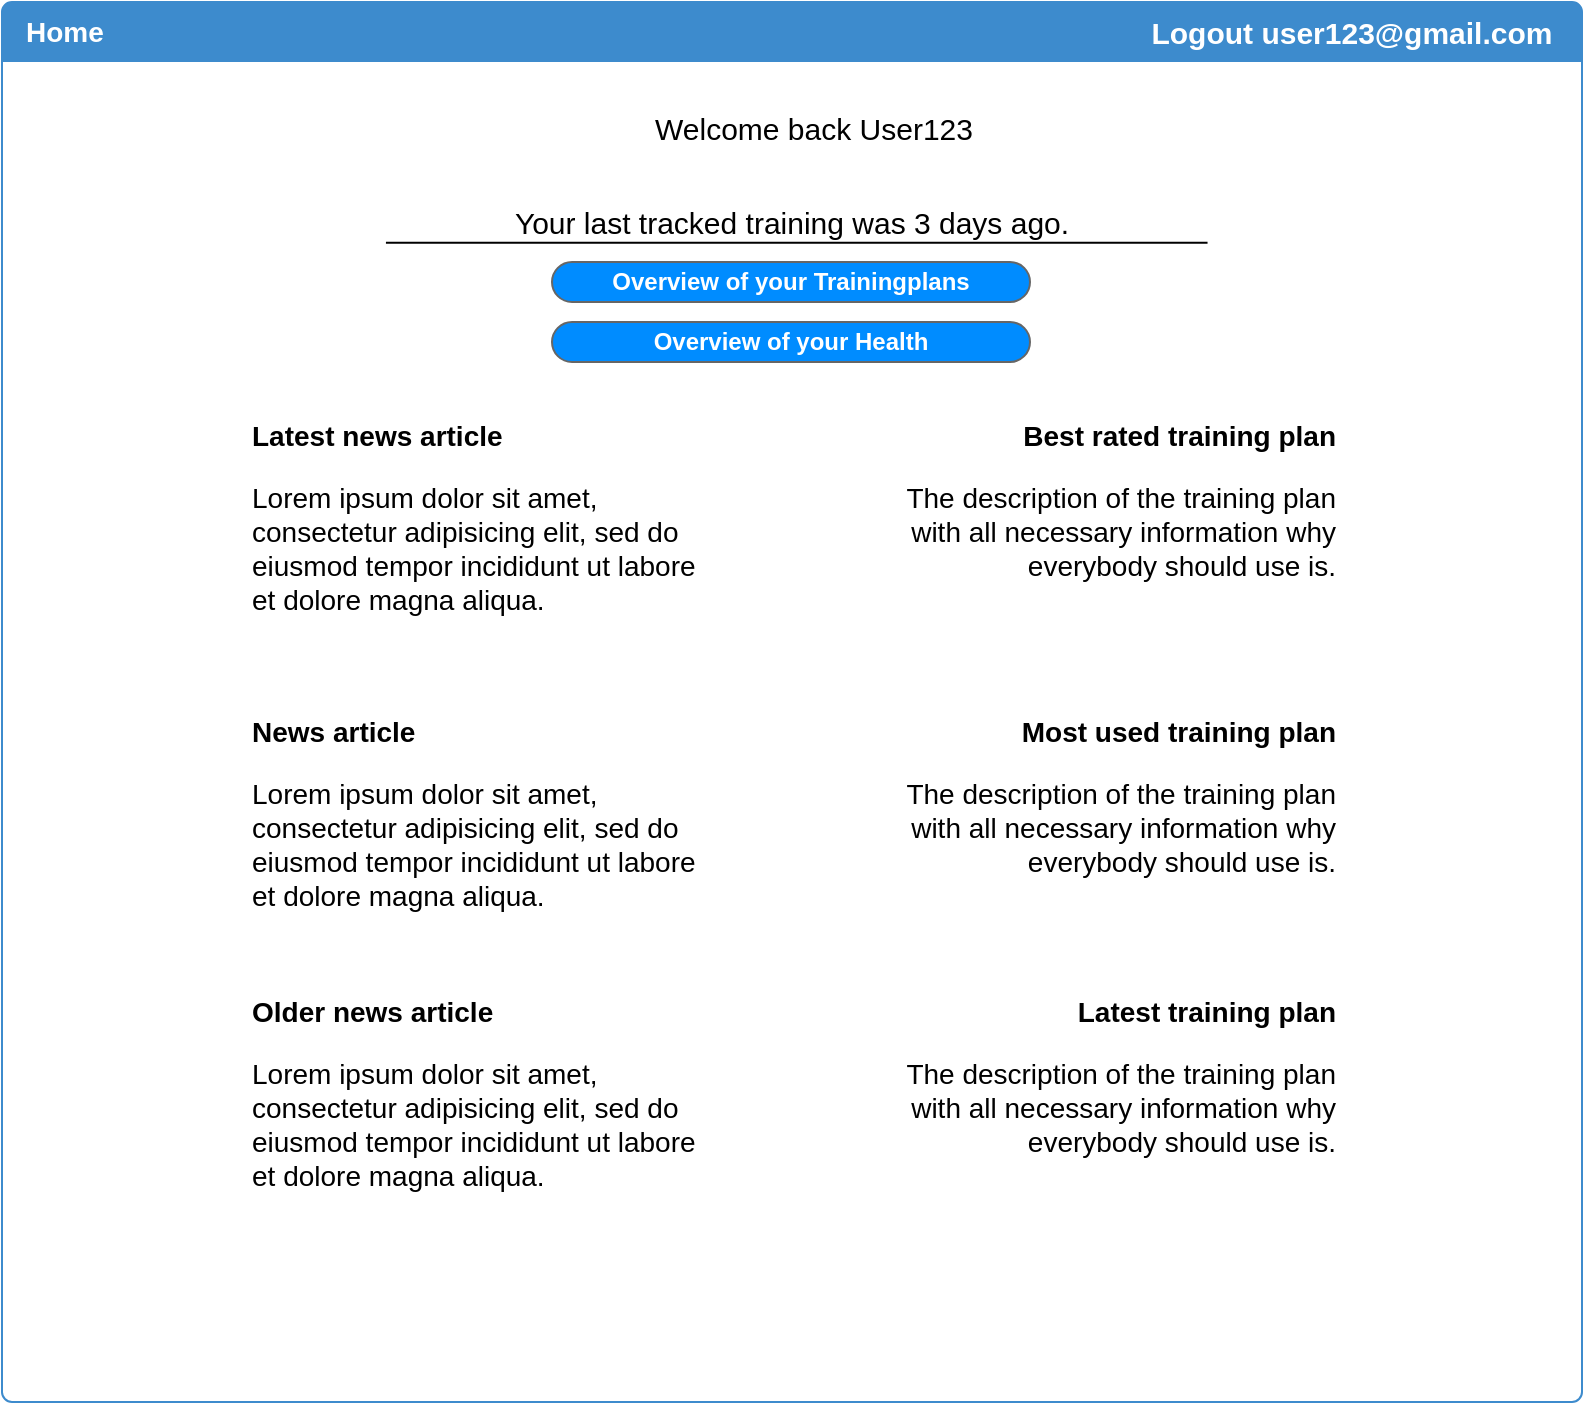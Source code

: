 <mxfile version="13.1.1" type="device"><diagram id="Zbn6meLXj0EXHjqUIr-L" name="Page-1"><mxGraphModel dx="855" dy="587" grid="1" gridSize="10" guides="1" tooltips="1" connect="1" arrows="1" fold="1" page="1" pageScale="1" pageWidth="827" pageHeight="1169" math="0" shadow="0"><root><mxCell id="0"/><mxCell id="1" parent="0"/><mxCell id="jCdKiuVu_d1gE3nwR24F-1" value="" style="html=1;shadow=0;dashed=0;shape=mxgraph.bootstrap.rrect;align=center;rSize=5;strokeColor=#3D8BCD;fillColor=#ffffff;fontColor=#f0f0f0;spacingTop=30;whiteSpace=wrap;" parent="1" vertex="1"><mxGeometry x="19" y="30" width="790" height="700" as="geometry"/></mxCell><mxCell id="jCdKiuVu_d1gE3nwR24F-2" value="Home" style="html=1;shadow=0;dashed=0;shape=mxgraph.bootstrap.topButton;rSize=5;strokeColor=none;fillColor=#3D8BCD;fontColor=#ffffff;fontSize=14;fontStyle=1;align=left;spacingLeft=10;whiteSpace=wrap;resizeWidth=1;" parent="jCdKiuVu_d1gE3nwR24F-1" vertex="1"><mxGeometry width="790.0" height="30" relative="1" as="geometry"/></mxCell><mxCell id="UQ1JVZYlex2izq9biI-g-1" value="Welcome back User123" style="text;html=1;strokeColor=none;fillColor=none;align=center;verticalAlign=middle;whiteSpace=wrap;rounded=0;fontSize=15;" vertex="1" parent="jCdKiuVu_d1gE3nwR24F-1"><mxGeometry x="291" y="50" width="230" height="26.42" as="geometry"/></mxCell><mxCell id="UQ1JVZYlex2izq9biI-g-2" value="Logout user123@gmail.com" style="text;html=1;strokeColor=none;fillColor=none;align=center;verticalAlign=middle;whiteSpace=wrap;rounded=0;fontStyle=1;fontColor=#FFFFFF;fontSize=15;" vertex="1" parent="jCdKiuVu_d1gE3nwR24F-1"><mxGeometry x="560" width="230" height="30" as="geometry"/></mxCell><mxCell id="UQ1JVZYlex2izq9biI-g-8" value="&lt;h1 style=&quot;font-size: 14px&quot;&gt;Latest news article&lt;/h1&gt;&lt;p style=&quot;font-size: 14px&quot;&gt;Lorem ipsum dolor sit amet, consectetur adipisicing elit, sed do eiusmod tempor incididunt ut labore et dolore magna aliqua.&lt;/p&gt;" style="text;html=1;strokeColor=none;fillColor=none;spacing=5;spacingTop=-20;whiteSpace=wrap;overflow=hidden;rounded=0;fontSize=14;fontColor=#000000;" vertex="1" parent="jCdKiuVu_d1gE3nwR24F-1"><mxGeometry x="120" y="210" width="230" height="140" as="geometry"/></mxCell><mxCell id="UQ1JVZYlex2izq9biI-g-9" value="&lt;h1 style=&quot;font-size: 14px&quot;&gt;News article&lt;/h1&gt;&lt;p style=&quot;font-size: 14px&quot;&gt;Lorem ipsum dolor sit amet, consectetur adipisicing elit, sed do eiusmod tempor incididunt ut labore et dolore magna aliqua.&lt;/p&gt;" style="text;html=1;strokeColor=none;fillColor=none;spacing=5;spacingTop=-20;whiteSpace=wrap;overflow=hidden;rounded=0;fontSize=14;fontColor=#000000;" vertex="1" parent="jCdKiuVu_d1gE3nwR24F-1"><mxGeometry x="120" y="358.494" width="230" height="140" as="geometry"/></mxCell><mxCell id="UQ1JVZYlex2izq9biI-g-10" value="&lt;h1 style=&quot;font-size: 14px&quot;&gt;Older news article&lt;/h1&gt;&lt;p style=&quot;font-size: 14px&quot;&gt;Lorem ipsum dolor sit amet, consectetur adipisicing elit, sed do eiusmod tempor incididunt ut labore et dolore magna aliqua.&lt;/p&gt;" style="text;html=1;strokeColor=none;fillColor=none;spacing=5;spacingTop=-20;whiteSpace=wrap;overflow=hidden;rounded=0;fontSize=14;fontColor=#000000;" vertex="1" parent="jCdKiuVu_d1gE3nwR24F-1"><mxGeometry x="120" y="498.494" width="230" height="140" as="geometry"/></mxCell><mxCell id="UQ1JVZYlex2izq9biI-g-15" value="&lt;h1 style=&quot;text-align: right ; font-size: 14px&quot;&gt;Best rated training plan&lt;/h1&gt;&lt;h1 style=&quot;font-size: 14px&quot;&gt;&lt;p style=&quot;font-weight: 400 ; text-align: right&quot;&gt;The description of the training plan with all necessary information why everybody should use is.&lt;/p&gt;&lt;/h1&gt;" style="text;html=1;strokeColor=none;fillColor=none;spacing=5;spacingTop=-20;whiteSpace=wrap;overflow=hidden;rounded=0;fontSize=14;fontColor=#000000;" vertex="1" parent="jCdKiuVu_d1gE3nwR24F-1"><mxGeometry x="440" y="210" width="230" height="140" as="geometry"/></mxCell><mxCell id="UQ1JVZYlex2izq9biI-g-16" value="&lt;h1 style=&quot;text-align: right ; font-size: 14px&quot;&gt;Most used training plan&lt;/h1&gt;&lt;h1 style=&quot;font-size: 14px&quot;&gt;&lt;p style=&quot;font-weight: 400 ; text-align: right&quot;&gt;The description of the training plan with all necessary information why everybody should use is.&lt;/p&gt;&lt;/h1&gt;" style="text;html=1;strokeColor=none;fillColor=none;spacing=5;spacingTop=-20;whiteSpace=wrap;overflow=hidden;rounded=0;fontSize=14;fontColor=#000000;" vertex="1" parent="jCdKiuVu_d1gE3nwR24F-1"><mxGeometry x="440" y="358.49" width="230" height="140" as="geometry"/></mxCell><mxCell id="UQ1JVZYlex2izq9biI-g-17" value="&lt;h1 style=&quot;text-align: right ; font-size: 14px&quot;&gt;Latest training plan&lt;/h1&gt;&lt;h1 style=&quot;font-size: 14px&quot;&gt;&lt;p style=&quot;font-weight: 400 ; text-align: right&quot;&gt;The description of the training plan with all necessary information why everybody should use is.&lt;/p&gt;&lt;/h1&gt;" style="text;html=1;strokeColor=none;fillColor=none;spacing=5;spacingTop=-20;whiteSpace=wrap;overflow=hidden;rounded=0;fontSize=14;fontColor=#000000;" vertex="1" parent="jCdKiuVu_d1gE3nwR24F-1"><mxGeometry x="440" y="498.494" width="230" height="140" as="geometry"/></mxCell><mxCell id="UQ1JVZYlex2izq9biI-g-18" value="Your last tracked training was 3 days ago." style="text;html=1;strokeColor=none;fillColor=none;align=center;verticalAlign=middle;whiteSpace=wrap;rounded=0;fontSize=15;fontColor=#000000;" vertex="1" parent="jCdKiuVu_d1gE3nwR24F-1"><mxGeometry x="190" y="100" width="410" height="20" as="geometry"/></mxCell><mxCell id="UQ1JVZYlex2izq9biI-g-19" value="Overview of your Trainingplans" style="strokeWidth=1;shadow=0;dashed=0;align=center;html=1;shape=mxgraph.mockup.buttons.button;strokeColor=#666666;fontColor=#ffffff;mainText=;buttonStyle=round;fontSize=12;fontStyle=1;fillColor=#008cff;whiteSpace=wrap;" vertex="1" parent="jCdKiuVu_d1gE3nwR24F-1"><mxGeometry x="275" y="130" width="239" height="20" as="geometry"/></mxCell><mxCell id="UQ1JVZYlex2izq9biI-g-20" value="Overview of your Health" style="strokeWidth=1;shadow=0;dashed=0;align=center;html=1;shape=mxgraph.mockup.buttons.button;strokeColor=#666666;fontColor=#ffffff;mainText=;buttonStyle=round;fontSize=12;fontStyle=1;fillColor=#008cff;whiteSpace=wrap;" vertex="1" parent="jCdKiuVu_d1gE3nwR24F-1"><mxGeometry x="275" y="160" width="239" height="20" as="geometry"/></mxCell><mxCell id="UQ1JVZYlex2izq9biI-g-3" value="" style="endArrow=none;html=1;fontSize=15;fontColor=#FFFFFF;entryX=0.243;entryY=0.172;entryDx=0;entryDy=0;entryPerimeter=0;exitX=0.763;exitY=0.172;exitDx=0;exitDy=0;exitPerimeter=0;" edge="1" parent="1" source="jCdKiuVu_d1gE3nwR24F-1" target="jCdKiuVu_d1gE3nwR24F-1"><mxGeometry width="50" height="50" relative="1" as="geometry"><mxPoint x="400" y="330" as="sourcePoint"/><mxPoint x="450" y="280" as="targetPoint"/></mxGeometry></mxCell></root></mxGraphModel></diagram></mxfile>